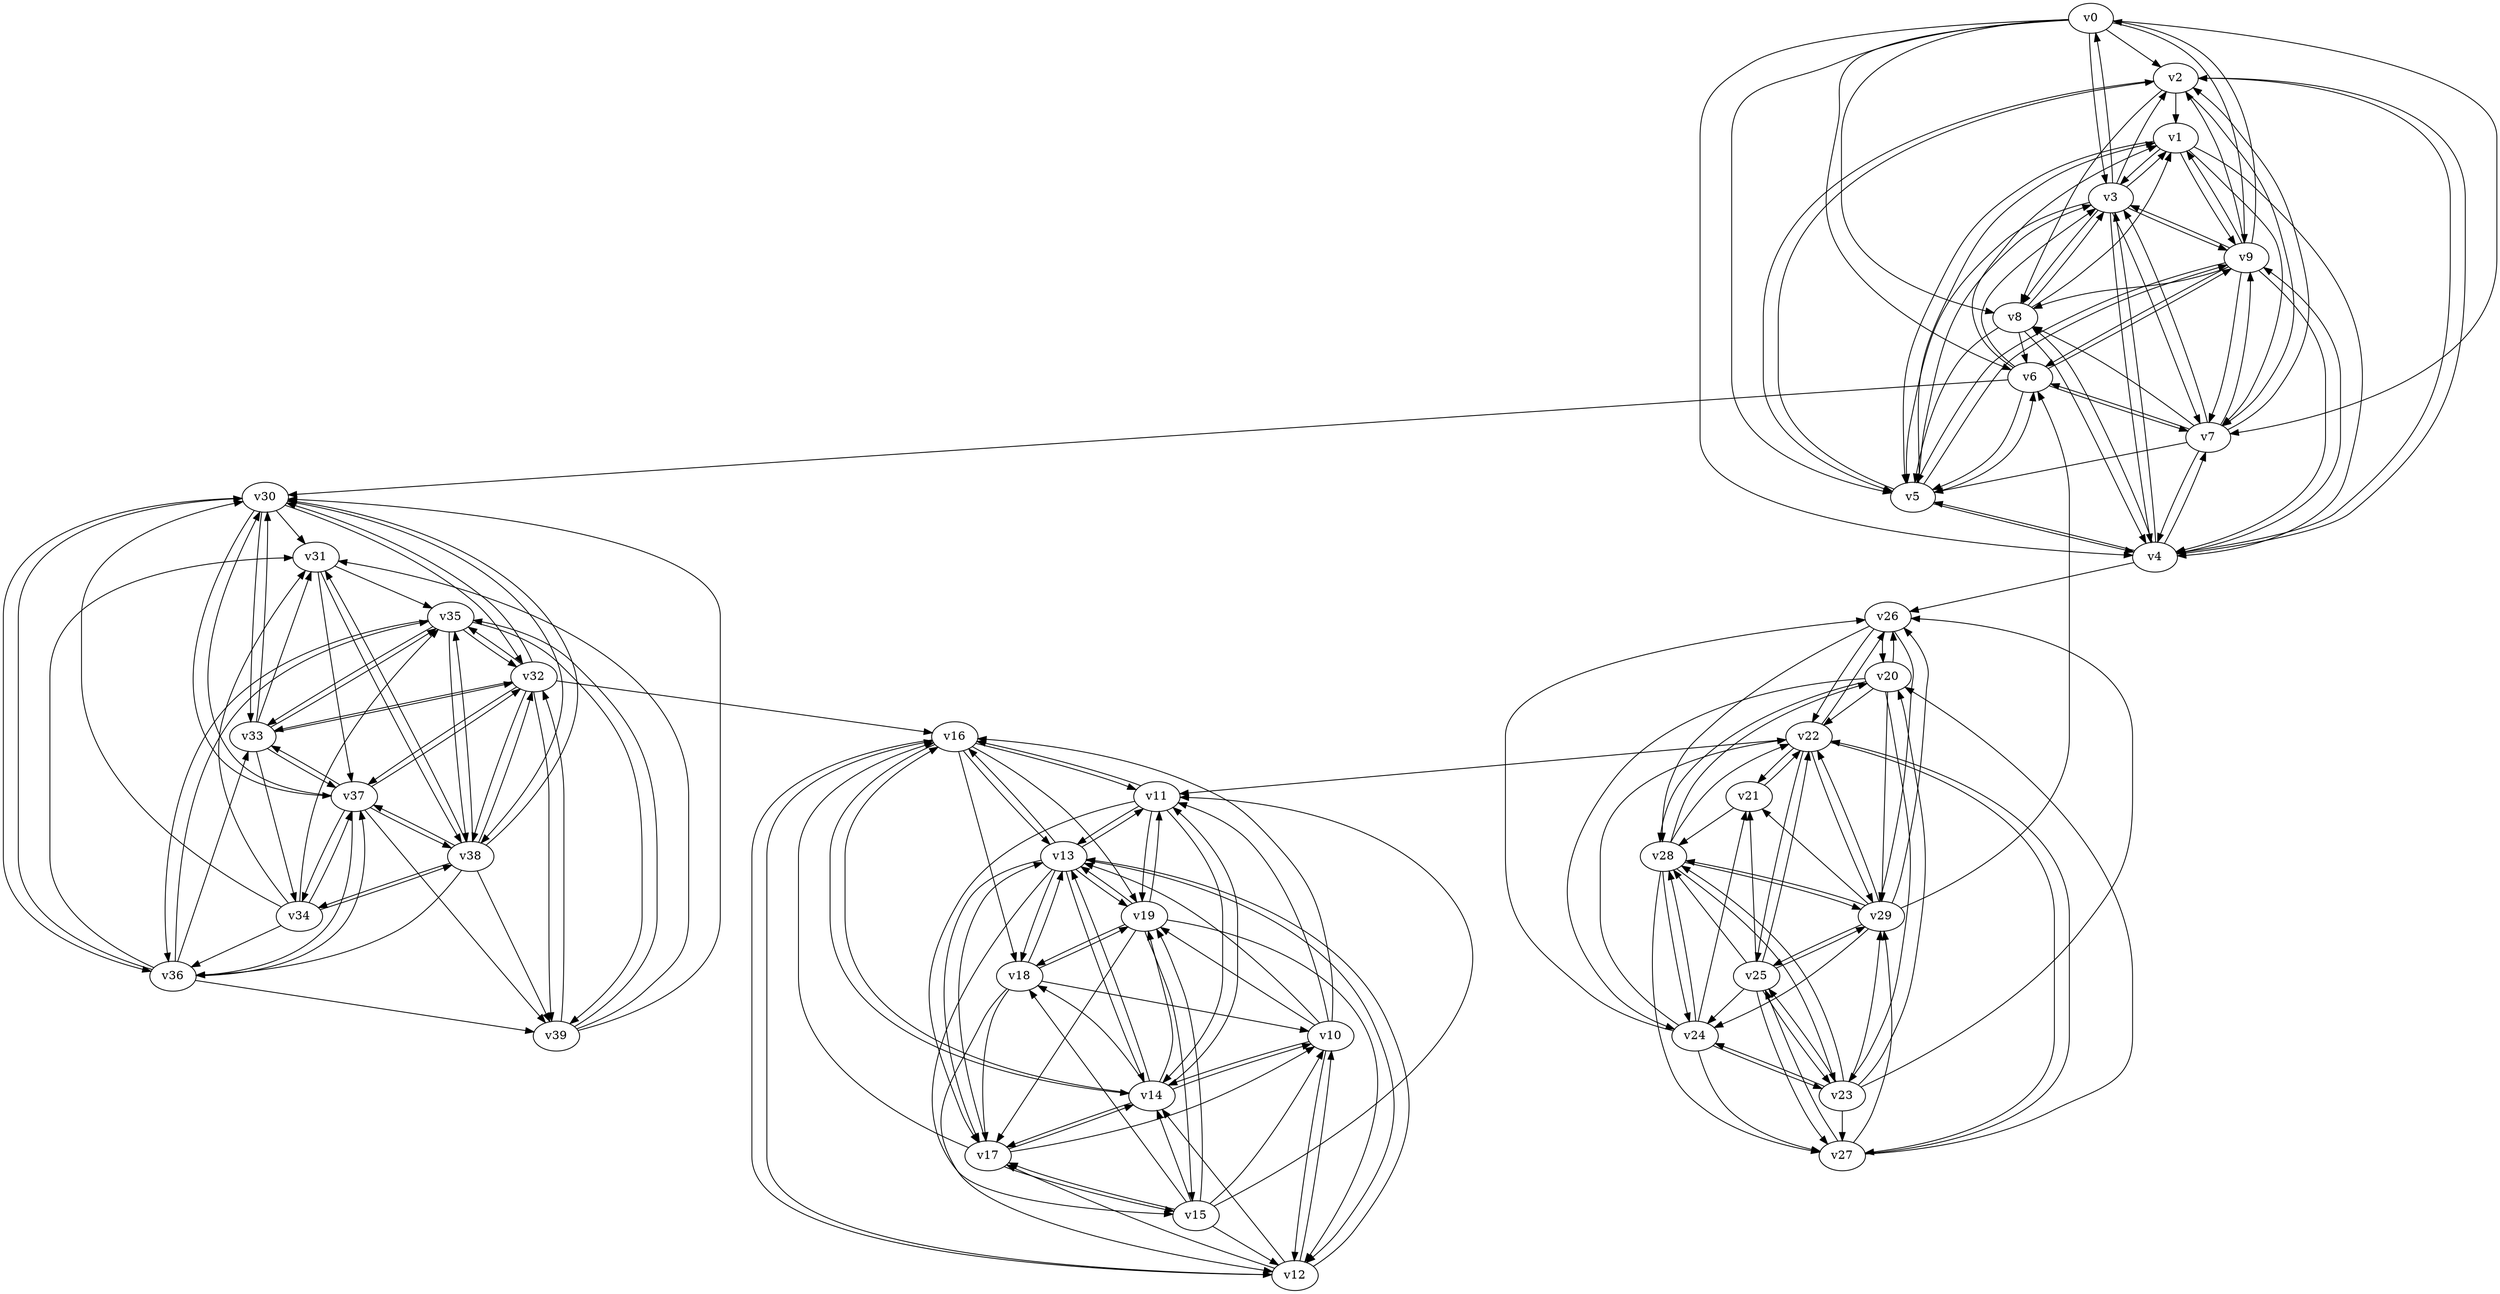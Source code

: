 digraph buchi_test053 {
    v0 [name="v0", player=1, priority=1];
    v1 [name="v1", player=0, priority=0];
    v2 [name="v2", player=0, priority=0];
    v3 [name="v3", player=0, priority=1];
    v4 [name="v4", player=1, priority=0];
    v5 [name="v5", player=1, priority=1];
    v6 [name="v6", player=0, priority=1];
    v7 [name="v7", player=0, priority=0];
    v8 [name="v8", player=1, priority=0];
    v9 [name="v9", player=1, priority=1];
    v10 [name="v10", player=0, priority=0];
    v11 [name="v11", player=0, priority=1];
    v12 [name="v12", player=1, priority=1];
    v13 [name="v13", player=1, priority=1];
    v14 [name="v14", player=0, priority=1];
    v15 [name="v15", player=0, priority=1];
    v16 [name="v16", player=0, priority=1];
    v17 [name="v17", player=1, priority=0];
    v18 [name="v18", player=1, priority=0];
    v19 [name="v19", player=1, priority=0];
    v20 [name="v20", player=1, priority=1];
    v21 [name="v21", player=1, priority=1];
    v22 [name="v22", player=1, priority=0];
    v23 [name="v23", player=1, priority=1];
    v24 [name="v24", player=0, priority=0];
    v25 [name="v25", player=0, priority=1];
    v26 [name="v26", player=1, priority=0];
    v27 [name="v27", player=1, priority=1];
    v28 [name="v28", player=1, priority=1];
    v29 [name="v29", player=1, priority=1];
    v30 [name="v30", player=0, priority=1];
    v31 [name="v31", player=0, priority=0];
    v32 [name="v32", player=0, priority=1];
    v33 [name="v33", player=0, priority=1];
    v34 [name="v34", player=0, priority=1];
    v35 [name="v35", player=1, priority=1];
    v36 [name="v36", player=1, priority=0];
    v37 [name="v37", player=0, priority=1];
    v38 [name="v38", player=0, priority=1];
    v39 [name="v39", player=1, priority=0];
    v25 -> v23;
    v32 -> v37;
    v18 -> v17;
    v35 -> v33;
    v4 -> v9;
    v5 -> v1;
    v14 -> v13;
    v20 -> v29;
    v22 -> v26;
    v9 -> v8;
    v0 -> v5;
    v23 -> v25;
    v19 -> v18;
    v31 -> v38;
    v34 -> v37;
    v11 -> v14;
    v37 -> v33;
    v13 -> v17;
    v15 -> v14;
    v32 -> v30;
    v16 -> v13;
    v18 -> v10;
    v24 -> v26;
    v32 -> v39;
    v4 -> v2;
    v18 -> v19;
    v5 -> v3;
    v20 -> v22;
    v39 -> v35;
    v9 -> v1;
    v17 -> v14;
    v19 -> v11;
    v34 -> v30;
    v23 -> v27;
    v0 -> v7;
    v2 -> v4;
    v28 -> v23;
    v11 -> v16;
    v29 -> v6;
    v7 -> v3;
    v13 -> v19;
    v18 -> v12;
    v24 -> v28;
    v33 -> v31;
    v25 -> v27;
    v3 -> v8;
    v20 -> v24;
    v8 -> v4;
    v22 -> v21;
    v9 -> v3;
    v14 -> v17;
    v17 -> v16;
    v23 -> v20;
    v38 -> v39;
    v23 -> v29;
    v0 -> v9;
    v32 -> v16;
    v13 -> v12;
    v27 -> v29;
    v7 -> v5;
    v24 -> v21;
    v15 -> v18;
    v25 -> v29;
    v3 -> v1;
    v39 -> v30;
    v12 -> v13;
    v14 -> v10;
    v20 -> v26;
    v38 -> v32;
    v9 -> v5;
    v0 -> v2;
    v14 -> v19;
    v31 -> v35;
    v37 -> v30;
    v1 -> v3;
    v27 -> v22;
    v13 -> v14;
    v15 -> v11;
    v24 -> v23;
    v26 -> v20;
    v25 -> v22;
    v16 -> v19;
    v30 -> v36;
    v33 -> v35;
    v35 -> v32;
    v29 -> v22;
    v39 -> v32;
    v38 -> v34;
    v5 -> v9;
    v20 -> v28;
    v22 -> v25;
    v9 -> v7;
    v23 -> v24;
    v31 -> v37;
    v1 -> v5;
    v6 -> v1;
    v13 -> v16;
    v16 -> v12;
    v7 -> v9;
    v25 -> v24;
    v30 -> v38;
    v33 -> v37;
    v3 -> v5;
    v5 -> v2;
    v29 -> v24;
    v9 -> v0;
    v12 -> v17;
    v38 -> v36;
    v22 -> v27;
    v23 -> v26;
    v19 -> v13;
    v1 -> v7;
    v7 -> v2;
    v10 -> v19;
    v13 -> v18;
    v16 -> v14;
    v30 -> v31;
    v33 -> v30;
    v22 -> v11;
    v12 -> v10;
    v3 -> v7;
    v5 -> v4;
    v20 -> v23;
    v21 -> v22;
    v9 -> v2;
    v14 -> v16;
    v29 -> v26;
    v35 -> v39;
    v23 -> v28;
    v8 -> v6;
    v19 -> v15;
    v10 -> v12;
    v1 -> v9;
    v13 -> v11;
    v2 -> v8;
    v28 -> v27;
    v7 -> v4;
    v36 -> v31;
    v37 -> v39;
    v30 -> v33;
    v25 -> v28;
    v3 -> v0;
    v26 -> v29;
    v3 -> v9;
    v5 -> v6;
    v4 -> v8;
    v29 -> v28;
    v38 -> v31;
    v14 -> v18;
    v4 -> v26;
    v0 -> v4;
    v2 -> v1;
    v19 -> v17;
    v10 -> v14;
    v28 -> v20;
    v11 -> v13;
    v28 -> v29;
    v34 -> v36;
    v36 -> v33;
    v37 -> v32;
    v25 -> v21;
    v26 -> v22;
    v3 -> v2;
    v29 -> v21;
    v32 -> v38;
    v12 -> v14;
    v14 -> v11;
    v8 -> v1;
    v17 -> v13;
    v1 -> v4;
    v0 -> v6;
    v28 -> v22;
    v34 -> v38;
    v10 -> v16;
    v36 -> v35;
    v37 -> v34;
    v6 -> v3;
    v30 -> v37;
    v24 -> v27;
    v3 -> v4;
    v4 -> v3;
    v35 -> v36;
    v12 -> v16;
    v38 -> v35;
    v6 -> v30;
    v21 -> v28;
    v8 -> v3;
    v17 -> v15;
    v19 -> v12;
    v22 -> v29;
    v27 -> v25;
    v0 -> v8;
    v2 -> v5;
    v28 -> v24;
    v34 -> v31;
    v36 -> v37;
    v11 -> v17;
    v37 -> v36;
    v6 -> v5;
    v15 -> v17;
    v32 -> v33;
    v18 -> v13;
    v33 -> v32;
    v29 -> v25;
    v4 -> v5;
    v35 -> v38;
    v38 -> v37;
    v8 -> v5;
    v9 -> v4;
    v10 -> v11;
    v36 -> v30;
    v2 -> v7;
    v36 -> v39;
    v11 -> v19;
    v37 -> v38;
    v30 -> v32;
    v15 -> v10;
    v6 -> v7;
    v7 -> v6;
    v24 -> v22;
    v15 -> v19;
    v32 -> v35;
    v16 -> v18;
    v33 -> v34;
    v26 -> v28;
    v38 -> v30;
    v4 -> v7;
    v39 -> v31;
    v17 -> v10;
    v9 -> v6;
    v0 -> v3;
    v27 -> v20;
    v34 -> v35;
    v10 -> v13;
    v13 -> v15;
    v15 -> v12;
    v6 -> v9;
    v16 -> v11;
    v7 -> v8;
}

